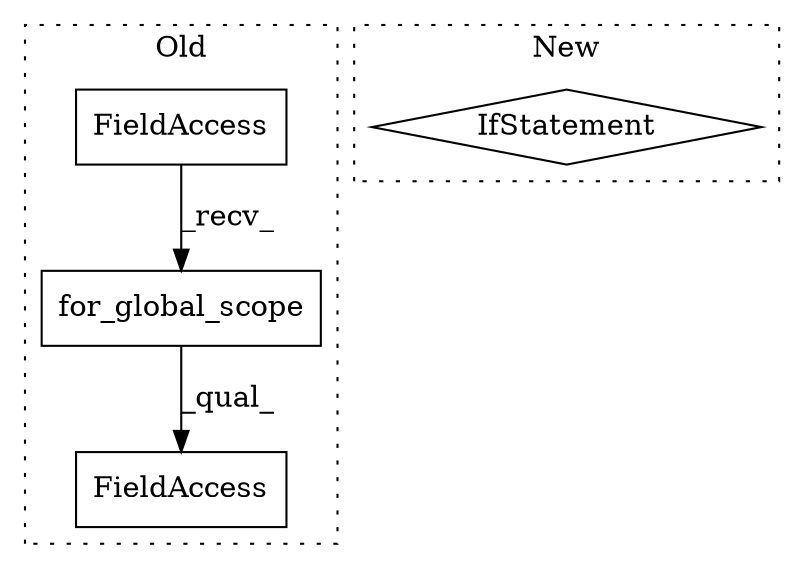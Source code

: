 digraph G {
subgraph cluster0 {
1 [label="for_global_scope" a="32" s="4790" l="18" shape="box"];
3 [label="FieldAccess" a="22" s="5025" l="17" shape="box"];
4 [label="FieldAccess" a="22" s="4776" l="13" shape="box"];
label = "Old";
style="dotted";
}
subgraph cluster1 {
2 [label="IfStatement" a="25" s="4428" l="31" shape="diamond"];
label = "New";
style="dotted";
}
1 -> 3 [label="_qual_"];
4 -> 1 [label="_recv_"];
}